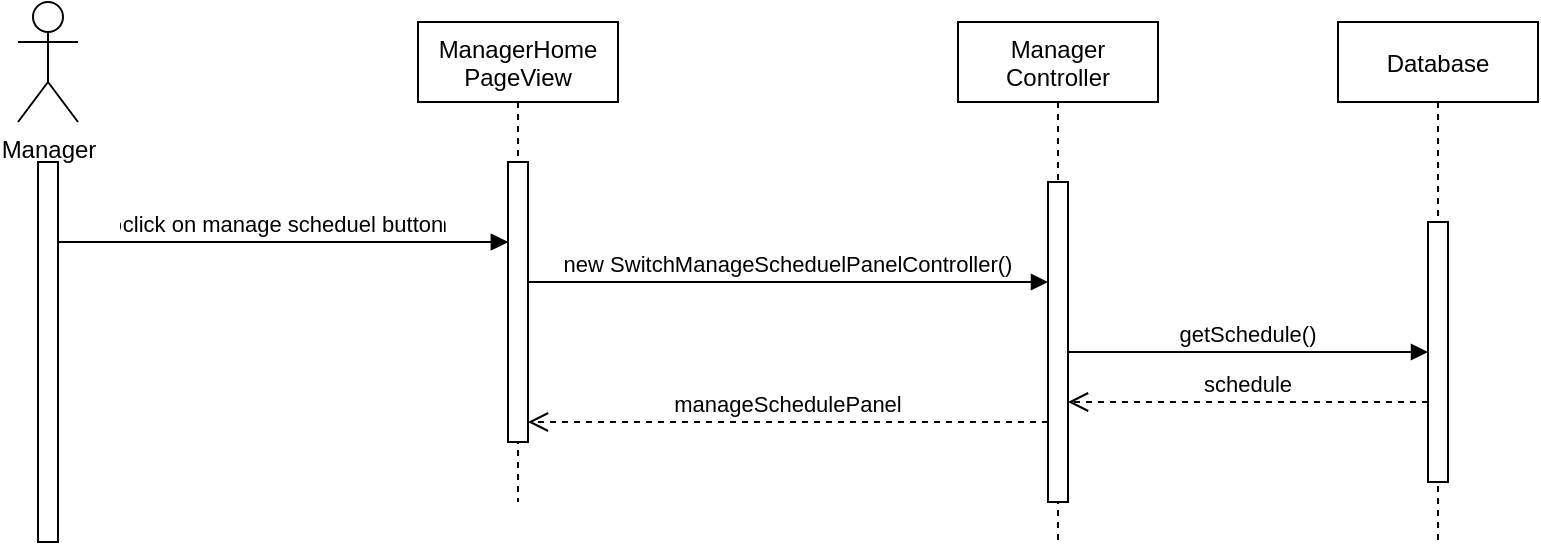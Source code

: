 <mxfile version="14.1.8" type="github">
  <diagram id="aEvCOSDKhLHYsJhW686T" name="Page-1">
    <mxGraphModel dx="868" dy="451" grid="1" gridSize="10" guides="1" tooltips="1" connect="1" arrows="1" fold="1" page="1" pageScale="1" pageWidth="827" pageHeight="1169" math="0" shadow="0">
      <root>
        <mxCell id="0" />
        <mxCell id="1" parent="0" />
        <mxCell id="dKRTgPM4jX6CAK4NP_HR-1" value="ManagerHome&#xa;PageView" style="shape=umlLifeline;perimeter=lifelinePerimeter;container=1;collapsible=0;recursiveResize=0;rounded=0;shadow=0;strokeWidth=1;" vertex="1" parent="1">
          <mxGeometry x="250" y="80" width="100" height="240" as="geometry" />
        </mxCell>
        <mxCell id="dKRTgPM4jX6CAK4NP_HR-2" value="" style="points=[];perimeter=orthogonalPerimeter;rounded=0;shadow=0;strokeWidth=1;" vertex="1" parent="dKRTgPM4jX6CAK4NP_HR-1">
          <mxGeometry x="45" y="70" width="10" height="140" as="geometry" />
        </mxCell>
        <mxCell id="dKRTgPM4jX6CAK4NP_HR-3" value="Manager&#xa;Controller" style="shape=umlLifeline;perimeter=lifelinePerimeter;container=1;collapsible=0;recursiveResize=0;rounded=0;shadow=0;strokeWidth=1;" vertex="1" parent="1">
          <mxGeometry x="520" y="80" width="100" height="260" as="geometry" />
        </mxCell>
        <mxCell id="dKRTgPM4jX6CAK4NP_HR-4" value="" style="points=[];perimeter=orthogonalPerimeter;rounded=0;shadow=0;strokeWidth=1;" vertex="1" parent="dKRTgPM4jX6CAK4NP_HR-3">
          <mxGeometry x="45" y="80" width="10" height="160" as="geometry" />
        </mxCell>
        <mxCell id="dKRTgPM4jX6CAK4NP_HR-5" value="Manager" style="shape=umlActor;verticalLabelPosition=bottom;verticalAlign=top;html=1;outlineConnect=0;" vertex="1" parent="1">
          <mxGeometry x="50" y="70" width="30" height="60" as="geometry" />
        </mxCell>
        <mxCell id="dKRTgPM4jX6CAK4NP_HR-6" value="Database" style="shape=umlLifeline;perimeter=lifelinePerimeter;container=1;collapsible=0;recursiveResize=0;rounded=0;shadow=0;strokeWidth=1;" vertex="1" parent="1">
          <mxGeometry x="710" y="80" width="100" height="260" as="geometry" />
        </mxCell>
        <mxCell id="dKRTgPM4jX6CAK4NP_HR-7" value="" style="points=[];perimeter=orthogonalPerimeter;rounded=0;shadow=0;strokeWidth=1;" vertex="1" parent="dKRTgPM4jX6CAK4NP_HR-6">
          <mxGeometry x="45" y="100" width="10" height="130" as="geometry" />
        </mxCell>
        <mxCell id="dKRTgPM4jX6CAK4NP_HR-8" value="" style="points=[];perimeter=orthogonalPerimeter;rounded=0;shadow=0;strokeWidth=1;" vertex="1" parent="1">
          <mxGeometry x="60" y="150" width="10" height="190" as="geometry" />
        </mxCell>
        <mxCell id="dKRTgPM4jX6CAK4NP_HR-9" value="click on manage employee button" style="verticalAlign=bottom;endArrow=block;shadow=0;strokeWidth=1;" edge="1" parent="1" source="dKRTgPM4jX6CAK4NP_HR-8" target="dKRTgPM4jX6CAK4NP_HR-2">
          <mxGeometry relative="1" as="geometry">
            <mxPoint x="175" y="560" as="sourcePoint" />
            <mxPoint x="300" y="490" as="targetPoint" />
            <Array as="points">
              <mxPoint x="180" y="190" />
            </Array>
          </mxGeometry>
        </mxCell>
        <mxCell id="dKRTgPM4jX6CAK4NP_HR-10" value="new SwitchManageScheduelPanelController()" style="verticalAlign=bottom;endArrow=block;shadow=0;strokeWidth=1;" edge="1" parent="1" source="dKRTgPM4jX6CAK4NP_HR-2" target="dKRTgPM4jX6CAK4NP_HR-4">
          <mxGeometry relative="1" as="geometry">
            <mxPoint x="195" y="229.5" as="sourcePoint" />
            <mxPoint x="420" y="229.5" as="targetPoint" />
            <Array as="points">
              <mxPoint x="390" y="210" />
            </Array>
          </mxGeometry>
        </mxCell>
        <mxCell id="dKRTgPM4jX6CAK4NP_HR-11" value="click on manage scheduel button" style="verticalAlign=bottom;endArrow=block;shadow=0;strokeWidth=1;" edge="1" parent="1">
          <mxGeometry relative="1" as="geometry">
            <mxPoint x="70" y="190" as="sourcePoint" />
            <mxPoint x="295" y="190" as="targetPoint" />
            <Array as="points">
              <mxPoint x="180" y="190" />
            </Array>
          </mxGeometry>
        </mxCell>
        <mxCell id="dKRTgPM4jX6CAK4NP_HR-12" value="getSchedule()" style="verticalAlign=bottom;endArrow=block;shadow=0;strokeWidth=1;" edge="1" parent="1" source="dKRTgPM4jX6CAK4NP_HR-4" target="dKRTgPM4jX6CAK4NP_HR-7">
          <mxGeometry relative="1" as="geometry">
            <mxPoint x="420" y="244.58" as="sourcePoint" />
            <mxPoint x="710" y="244.58" as="targetPoint" />
            <Array as="points">
              <mxPoint x="640" y="245" />
            </Array>
          </mxGeometry>
        </mxCell>
        <mxCell id="dKRTgPM4jX6CAK4NP_HR-13" value="schedule" style="verticalAlign=bottom;endArrow=open;dashed=1;endSize=8;shadow=0;strokeWidth=1;" edge="1" parent="1" source="dKRTgPM4jX6CAK4NP_HR-7" target="dKRTgPM4jX6CAK4NP_HR-4">
          <mxGeometry relative="1" as="geometry">
            <mxPoint x="250" y="270" as="targetPoint" />
            <mxPoint x="340" y="290" as="sourcePoint" />
            <Array as="points">
              <mxPoint x="700" y="270" />
            </Array>
          </mxGeometry>
        </mxCell>
        <mxCell id="dKRTgPM4jX6CAK4NP_HR-14" value="manageSchedulePanel" style="verticalAlign=bottom;endArrow=open;dashed=1;endSize=8;shadow=0;strokeWidth=1;" edge="1" parent="1" source="dKRTgPM4jX6CAK4NP_HR-4" target="dKRTgPM4jX6CAK4NP_HR-2">
          <mxGeometry relative="1" as="geometry">
            <mxPoint x="370" y="280" as="targetPoint" />
            <mxPoint x="550" y="280" as="sourcePoint" />
            <Array as="points">
              <mxPoint x="495" y="280" />
            </Array>
          </mxGeometry>
        </mxCell>
      </root>
    </mxGraphModel>
  </diagram>
</mxfile>
